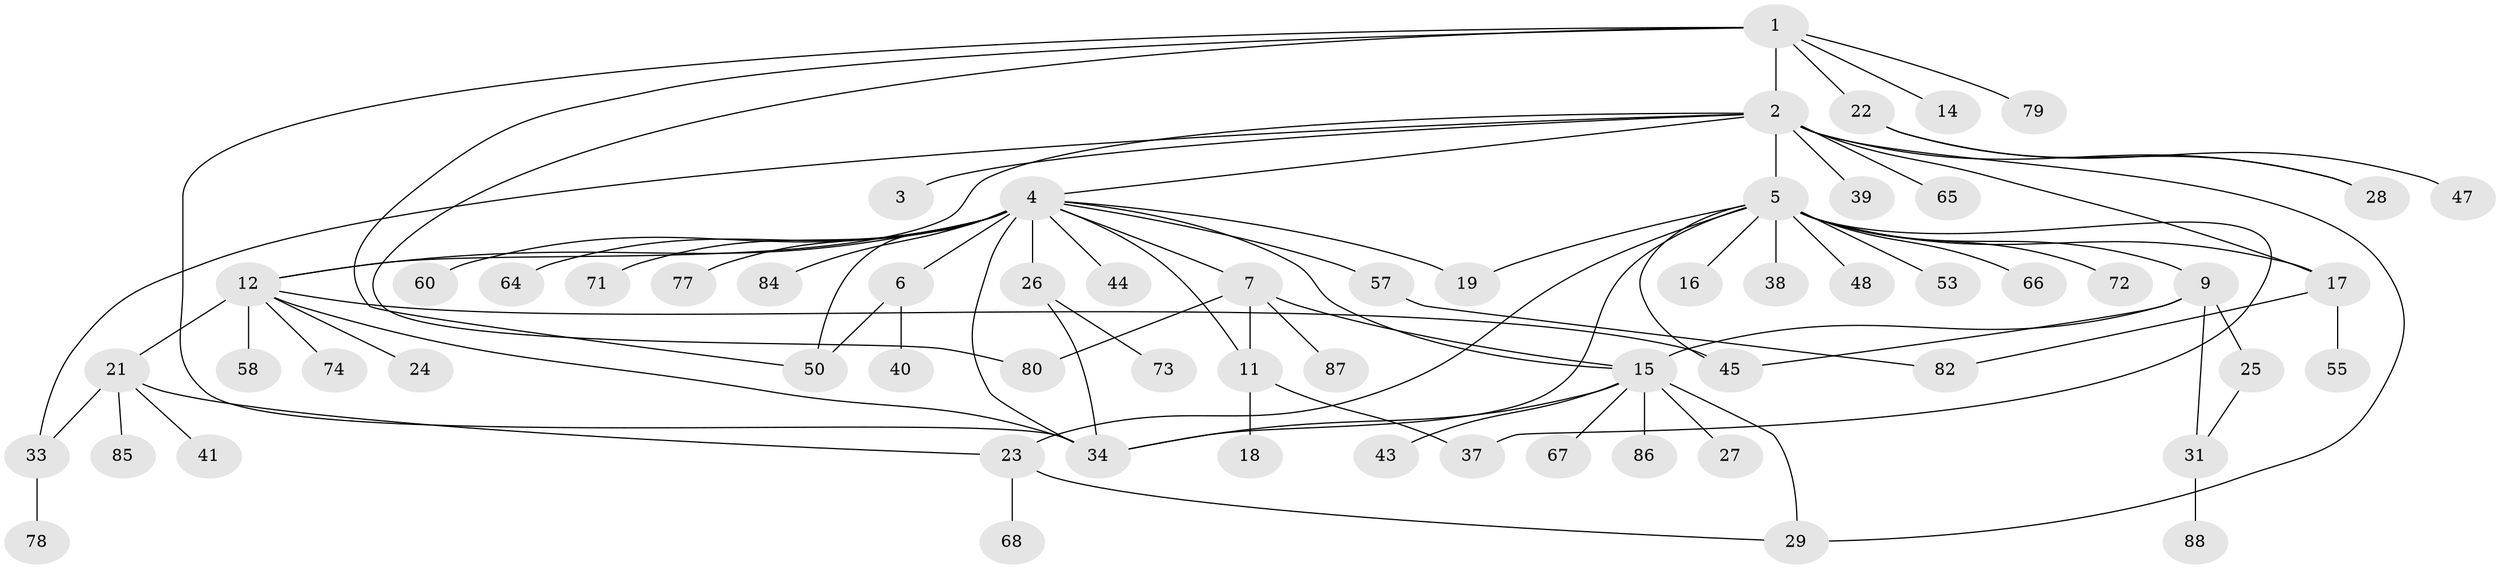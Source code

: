 // Generated by graph-tools (version 1.1) at 2025/23/03/03/25 07:23:49]
// undirected, 63 vertices, 86 edges
graph export_dot {
graph [start="1"]
  node [color=gray90,style=filled];
  1 [super="+49"];
  2 [super="+8"];
  3;
  4 [super="+36"];
  5 [super="+10"];
  6 [super="+32"];
  7 [super="+13"];
  9;
  11;
  12 [super="+46"];
  14 [super="+76"];
  15 [super="+20"];
  16;
  17 [super="+52"];
  18;
  19 [super="+56"];
  21 [super="+42"];
  22;
  23 [super="+63"];
  24;
  25;
  26 [super="+30"];
  27;
  28 [super="+62"];
  29 [super="+35"];
  31 [super="+61"];
  33;
  34 [super="+70"];
  37 [super="+51"];
  38;
  39;
  40;
  41 [super="+69"];
  43;
  44;
  45 [super="+75"];
  47;
  48;
  50 [super="+54"];
  53;
  55 [super="+59"];
  57;
  58;
  60 [super="+81"];
  64 [super="+83"];
  65;
  66;
  67;
  68;
  71;
  72;
  73;
  74;
  77;
  78;
  79;
  80;
  82;
  84;
  85;
  86;
  87;
  88;
  1 -- 2;
  1 -- 14;
  1 -- 22;
  1 -- 50;
  1 -- 79;
  1 -- 80;
  1 -- 34;
  2 -- 3;
  2 -- 4;
  2 -- 5;
  2 -- 17;
  2 -- 28;
  2 -- 33;
  2 -- 39;
  2 -- 65;
  2 -- 29;
  2 -- 12;
  4 -- 6;
  4 -- 7;
  4 -- 11;
  4 -- 12;
  4 -- 15 [weight=2];
  4 -- 26;
  4 -- 44;
  4 -- 57;
  4 -- 60;
  4 -- 77;
  4 -- 84;
  4 -- 19;
  4 -- 64;
  4 -- 50;
  4 -- 71;
  4 -- 34;
  5 -- 9;
  5 -- 16;
  5 -- 17;
  5 -- 19;
  5 -- 23;
  5 -- 37;
  5 -- 38;
  5 -- 48;
  5 -- 53;
  5 -- 66;
  5 -- 72;
  5 -- 34;
  5 -- 45;
  6 -- 40;
  6 -- 50;
  7 -- 11;
  7 -- 80;
  7 -- 15;
  7 -- 87;
  9 -- 15;
  9 -- 25;
  9 -- 31;
  9 -- 45;
  11 -- 18;
  11 -- 37;
  12 -- 21;
  12 -- 24;
  12 -- 34;
  12 -- 45;
  12 -- 58;
  12 -- 74;
  15 -- 86;
  15 -- 67;
  15 -- 27;
  15 -- 43;
  15 -- 29;
  15 -- 34;
  17 -- 82;
  17 -- 55;
  21 -- 41;
  21 -- 85;
  21 -- 33;
  21 -- 23;
  22 -- 47;
  22 -- 28;
  23 -- 29;
  23 -- 68;
  25 -- 31;
  26 -- 73;
  26 -- 34;
  31 -- 88;
  33 -- 78;
  57 -- 82;
}
